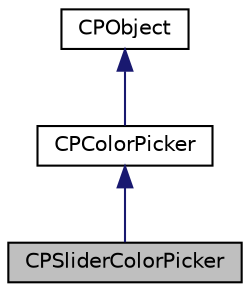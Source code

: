 digraph "CPSliderColorPicker"
{
  edge [fontname="Helvetica",fontsize="10",labelfontname="Helvetica",labelfontsize="10"];
  node [fontname="Helvetica",fontsize="10",shape=record];
  Node1 [label="CPSliderColorPicker",height=0.2,width=0.4,color="black", fillcolor="grey75", style="filled" fontcolor="black"];
  Node2 -> Node1 [dir="back",color="midnightblue",fontsize="10",style="solid",fontname="Helvetica"];
  Node2 [label="CPColorPicker",height=0.2,width=0.4,color="black", fillcolor="white", style="filled",URL="$interface_c_p_color_picker.html"];
  Node3 -> Node2 [dir="back",color="midnightblue",fontsize="10",style="solid",fontname="Helvetica"];
  Node3 [label="CPObject",height=0.2,width=0.4,color="black", fillcolor="white", style="filled",URL="$class_c_p_object.html"];
}
